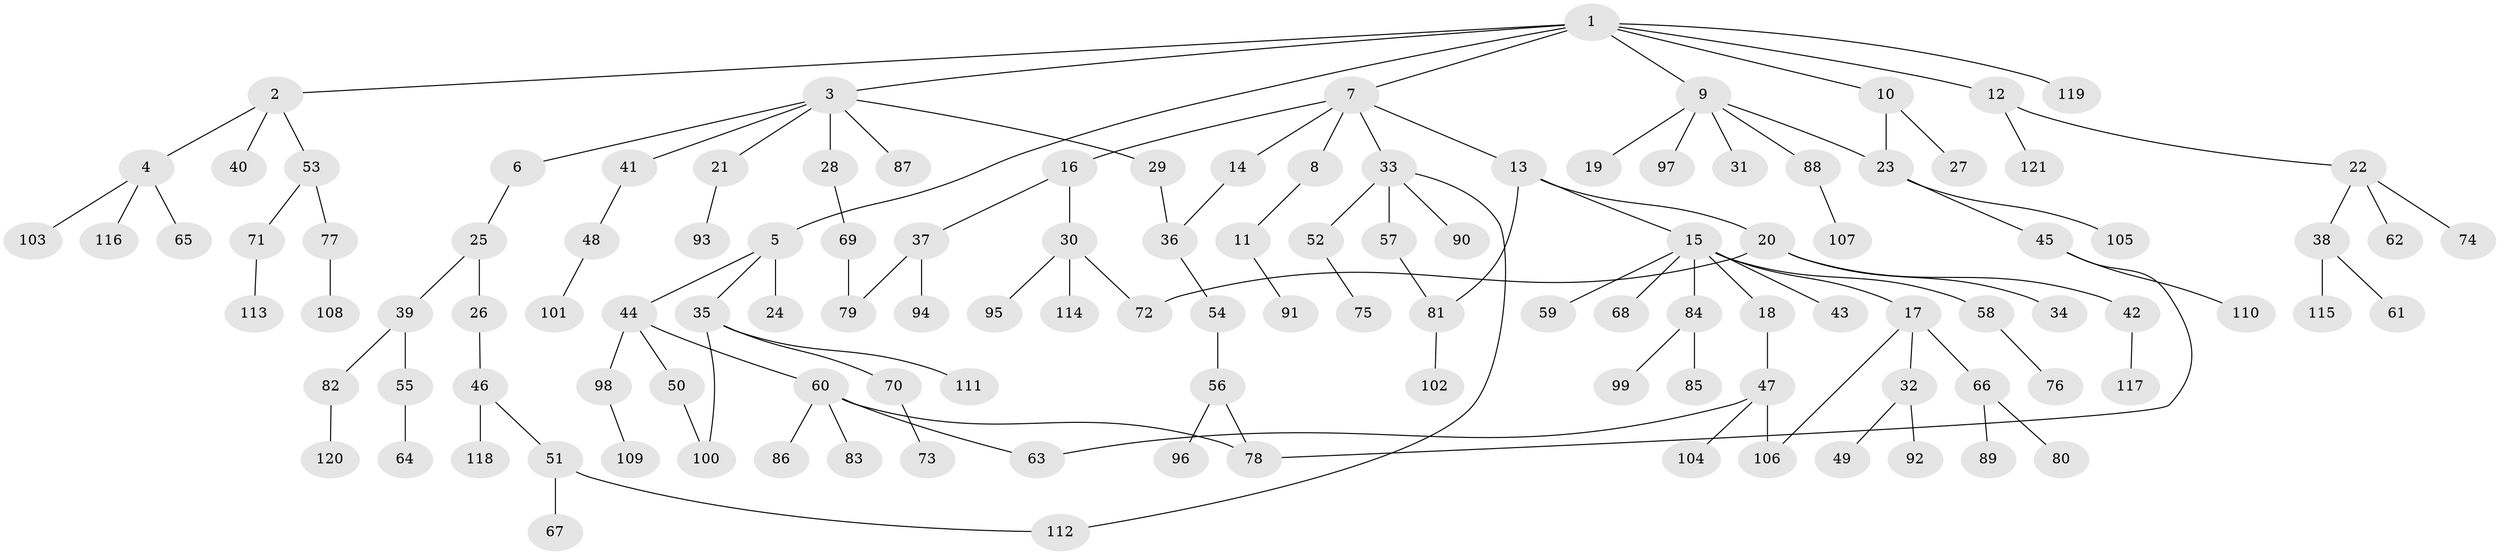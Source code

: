 // Generated by graph-tools (version 1.1) at 2025/25/03/09/25 03:25:35]
// undirected, 121 vertices, 131 edges
graph export_dot {
graph [start="1"]
  node [color=gray90,style=filled];
  1;
  2;
  3;
  4;
  5;
  6;
  7;
  8;
  9;
  10;
  11;
  12;
  13;
  14;
  15;
  16;
  17;
  18;
  19;
  20;
  21;
  22;
  23;
  24;
  25;
  26;
  27;
  28;
  29;
  30;
  31;
  32;
  33;
  34;
  35;
  36;
  37;
  38;
  39;
  40;
  41;
  42;
  43;
  44;
  45;
  46;
  47;
  48;
  49;
  50;
  51;
  52;
  53;
  54;
  55;
  56;
  57;
  58;
  59;
  60;
  61;
  62;
  63;
  64;
  65;
  66;
  67;
  68;
  69;
  70;
  71;
  72;
  73;
  74;
  75;
  76;
  77;
  78;
  79;
  80;
  81;
  82;
  83;
  84;
  85;
  86;
  87;
  88;
  89;
  90;
  91;
  92;
  93;
  94;
  95;
  96;
  97;
  98;
  99;
  100;
  101;
  102;
  103;
  104;
  105;
  106;
  107;
  108;
  109;
  110;
  111;
  112;
  113;
  114;
  115;
  116;
  117;
  118;
  119;
  120;
  121;
  1 -- 2;
  1 -- 3;
  1 -- 5;
  1 -- 7;
  1 -- 9;
  1 -- 10;
  1 -- 12;
  1 -- 119;
  2 -- 4;
  2 -- 40;
  2 -- 53;
  3 -- 6;
  3 -- 21;
  3 -- 28;
  3 -- 29;
  3 -- 41;
  3 -- 87;
  4 -- 65;
  4 -- 103;
  4 -- 116;
  5 -- 24;
  5 -- 35;
  5 -- 44;
  6 -- 25;
  7 -- 8;
  7 -- 13;
  7 -- 14;
  7 -- 16;
  7 -- 33;
  8 -- 11;
  9 -- 19;
  9 -- 23;
  9 -- 31;
  9 -- 88;
  9 -- 97;
  10 -- 27;
  10 -- 23;
  11 -- 91;
  12 -- 22;
  12 -- 121;
  13 -- 15;
  13 -- 20;
  13 -- 81;
  14 -- 36;
  15 -- 17;
  15 -- 18;
  15 -- 43;
  15 -- 58;
  15 -- 59;
  15 -- 68;
  15 -- 84;
  16 -- 30;
  16 -- 37;
  17 -- 32;
  17 -- 66;
  17 -- 106;
  18 -- 47;
  20 -- 34;
  20 -- 42;
  20 -- 72;
  21 -- 93;
  22 -- 38;
  22 -- 62;
  22 -- 74;
  23 -- 45;
  23 -- 105;
  25 -- 26;
  25 -- 39;
  26 -- 46;
  28 -- 69;
  29 -- 36;
  30 -- 72;
  30 -- 95;
  30 -- 114;
  32 -- 49;
  32 -- 92;
  33 -- 52;
  33 -- 57;
  33 -- 90;
  33 -- 112;
  35 -- 70;
  35 -- 100;
  35 -- 111;
  36 -- 54;
  37 -- 94;
  37 -- 79;
  38 -- 61;
  38 -- 115;
  39 -- 55;
  39 -- 82;
  41 -- 48;
  42 -- 117;
  44 -- 50;
  44 -- 60;
  44 -- 98;
  45 -- 110;
  45 -- 78;
  46 -- 51;
  46 -- 118;
  47 -- 63;
  47 -- 104;
  47 -- 106;
  48 -- 101;
  50 -- 100;
  51 -- 67;
  51 -- 112;
  52 -- 75;
  53 -- 71;
  53 -- 77;
  54 -- 56;
  55 -- 64;
  56 -- 96;
  56 -- 78;
  57 -- 81;
  58 -- 76;
  60 -- 78;
  60 -- 83;
  60 -- 86;
  60 -- 63;
  66 -- 80;
  66 -- 89;
  69 -- 79;
  70 -- 73;
  71 -- 113;
  77 -- 108;
  81 -- 102;
  82 -- 120;
  84 -- 85;
  84 -- 99;
  88 -- 107;
  98 -- 109;
}
